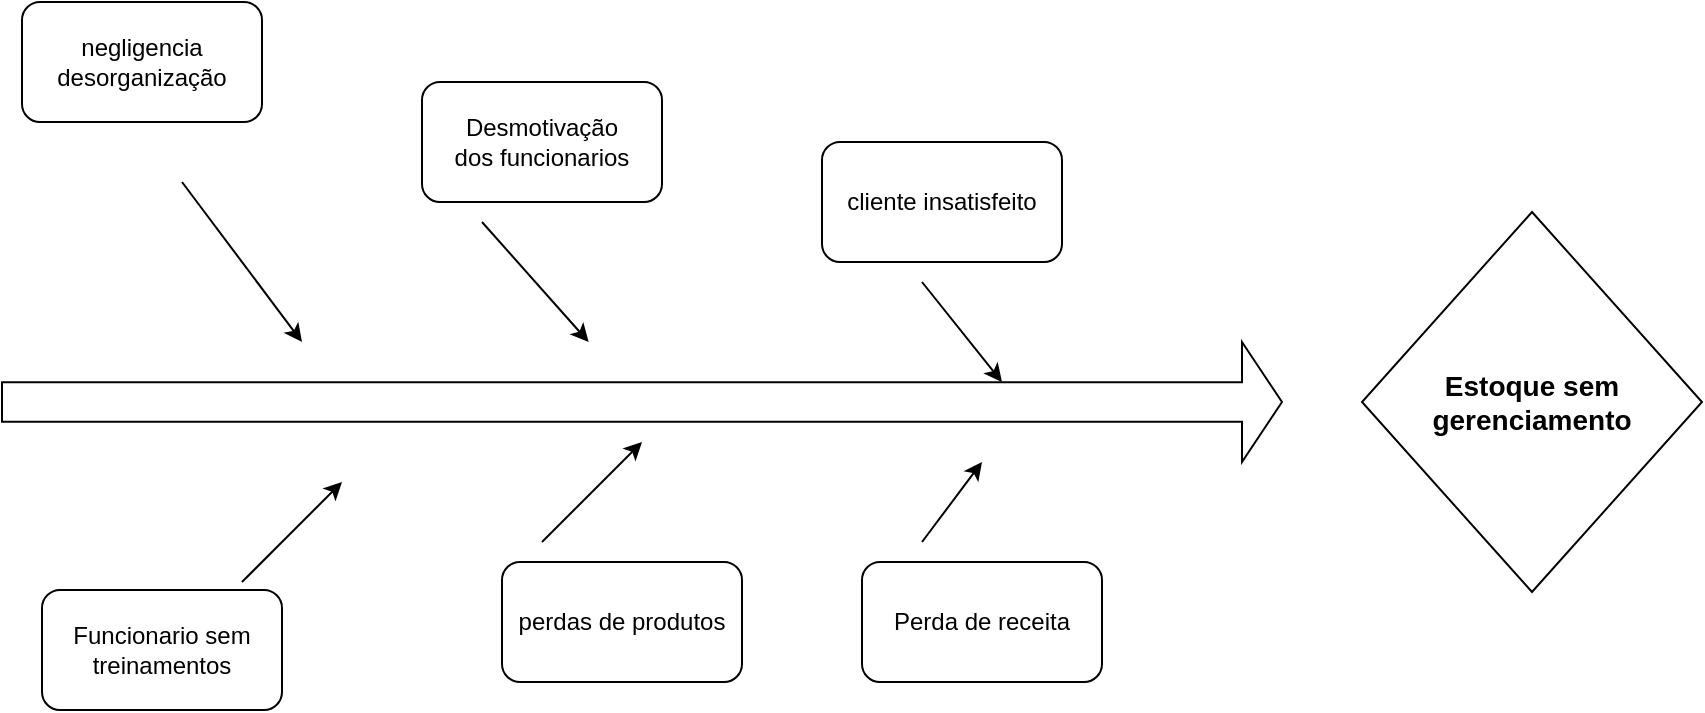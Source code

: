 <mxfile version="14.4.3" type="device"><diagram id="T1lYq1W5GgdmrD6p3vZk" name="Página-1"><mxGraphModel dx="1086" dy="534" grid="1" gridSize="10" guides="1" tooltips="1" connect="1" arrows="1" fold="1" page="1" pageScale="1" pageWidth="1169" pageHeight="827" math="0" shadow="0"><root><mxCell id="0"/><mxCell id="1" parent="0"/><mxCell id="UQAtzmjtrTeFnq6ntVR9-1" value="" style="html=1;shadow=0;dashed=0;align=center;verticalAlign=middle;shape=mxgraph.arrows2.arrow;dy=0.67;dx=20;notch=0;" vertex="1" parent="1"><mxGeometry x="90" y="260" width="640" height="60" as="geometry"/></mxCell><mxCell id="UQAtzmjtrTeFnq6ntVR9-6" value="&lt;b&gt;&lt;font style=&quot;font-size: 14px&quot;&gt;Estoque sem &lt;br&gt;gerenciamento&lt;/font&gt;&lt;/b&gt;" style="rhombus;whiteSpace=wrap;html=1;" vertex="1" parent="1"><mxGeometry x="770" y="195" width="170" height="190" as="geometry"/></mxCell><mxCell id="UQAtzmjtrTeFnq6ntVR9-9" value="perdas de produtos" style="rounded=1;whiteSpace=wrap;html=1;" vertex="1" parent="1"><mxGeometry x="340" y="370" width="120" height="60" as="geometry"/></mxCell><mxCell id="UQAtzmjtrTeFnq6ntVR9-10" value="negligencia desorganização" style="rounded=1;whiteSpace=wrap;html=1;" vertex="1" parent="1"><mxGeometry x="100" y="90" width="120" height="60" as="geometry"/></mxCell><mxCell id="UQAtzmjtrTeFnq6ntVR9-11" value="Perda de receita" style="rounded=1;whiteSpace=wrap;html=1;" vertex="1" parent="1"><mxGeometry x="520" y="370" width="120" height="60" as="geometry"/></mxCell><mxCell id="UQAtzmjtrTeFnq6ntVR9-16" value="Funcionario sem treinamentos" style="rounded=1;whiteSpace=wrap;html=1;" vertex="1" parent="1"><mxGeometry x="110" y="384" width="120" height="60" as="geometry"/></mxCell><mxCell id="UQAtzmjtrTeFnq6ntVR9-19" value="Desmotivação &lt;br&gt;dos funcionarios" style="rounded=1;whiteSpace=wrap;html=1;" vertex="1" parent="1"><mxGeometry x="300" y="130" width="120" height="60" as="geometry"/></mxCell><mxCell id="UQAtzmjtrTeFnq6ntVR9-20" value="cliente&amp;nbsp;insatisfeito" style="rounded=1;whiteSpace=wrap;html=1;" vertex="1" parent="1"><mxGeometry x="500" y="160" width="120" height="60" as="geometry"/></mxCell><mxCell id="UQAtzmjtrTeFnq6ntVR9-23" style="edgeStyle=orthogonalEdgeStyle;rounded=0;orthogonalLoop=1;jettySize=auto;html=1;exitX=0.5;exitY=1;exitDx=0;exitDy=0;" edge="1" parent="1" source="UQAtzmjtrTeFnq6ntVR9-9" target="UQAtzmjtrTeFnq6ntVR9-9"><mxGeometry relative="1" as="geometry"/></mxCell><mxCell id="UQAtzmjtrTeFnq6ntVR9-27" value="" style="endArrow=classic;html=1;" edge="1" parent="1"><mxGeometry width="50" height="50" relative="1" as="geometry"><mxPoint x="210" y="380" as="sourcePoint"/><mxPoint x="260" y="330" as="targetPoint"/></mxGeometry></mxCell><mxCell id="UQAtzmjtrTeFnq6ntVR9-28" value="" style="endArrow=classic;html=1;" edge="1" parent="1"><mxGeometry width="50" height="50" relative="1" as="geometry"><mxPoint x="360" y="360" as="sourcePoint"/><mxPoint x="410" y="310" as="targetPoint"/></mxGeometry></mxCell><mxCell id="UQAtzmjtrTeFnq6ntVR9-29" value="" style="endArrow=classic;html=1;" edge="1" parent="1"><mxGeometry width="50" height="50" relative="1" as="geometry"><mxPoint x="550" y="360" as="sourcePoint"/><mxPoint x="580" y="320" as="targetPoint"/></mxGeometry></mxCell><mxCell id="UQAtzmjtrTeFnq6ntVR9-31" value="" style="endArrow=classic;html=1;" edge="1" parent="1"><mxGeometry width="50" height="50" relative="1" as="geometry"><mxPoint x="180" y="180" as="sourcePoint"/><mxPoint x="240" y="260" as="targetPoint"/></mxGeometry></mxCell><mxCell id="UQAtzmjtrTeFnq6ntVR9-32" value="" style="endArrow=classic;html=1;" edge="1" parent="1" target="UQAtzmjtrTeFnq6ntVR9-1"><mxGeometry width="50" height="50" relative="1" as="geometry"><mxPoint x="330" y="200" as="sourcePoint"/><mxPoint x="380" y="180" as="targetPoint"/></mxGeometry></mxCell><mxCell id="UQAtzmjtrTeFnq6ntVR9-33" value="" style="endArrow=classic;html=1;" edge="1" parent="1"><mxGeometry width="50" height="50" relative="1" as="geometry"><mxPoint x="550" y="230" as="sourcePoint"/><mxPoint x="590" y="280" as="targetPoint"/></mxGeometry></mxCell></root></mxGraphModel></diagram></mxfile>